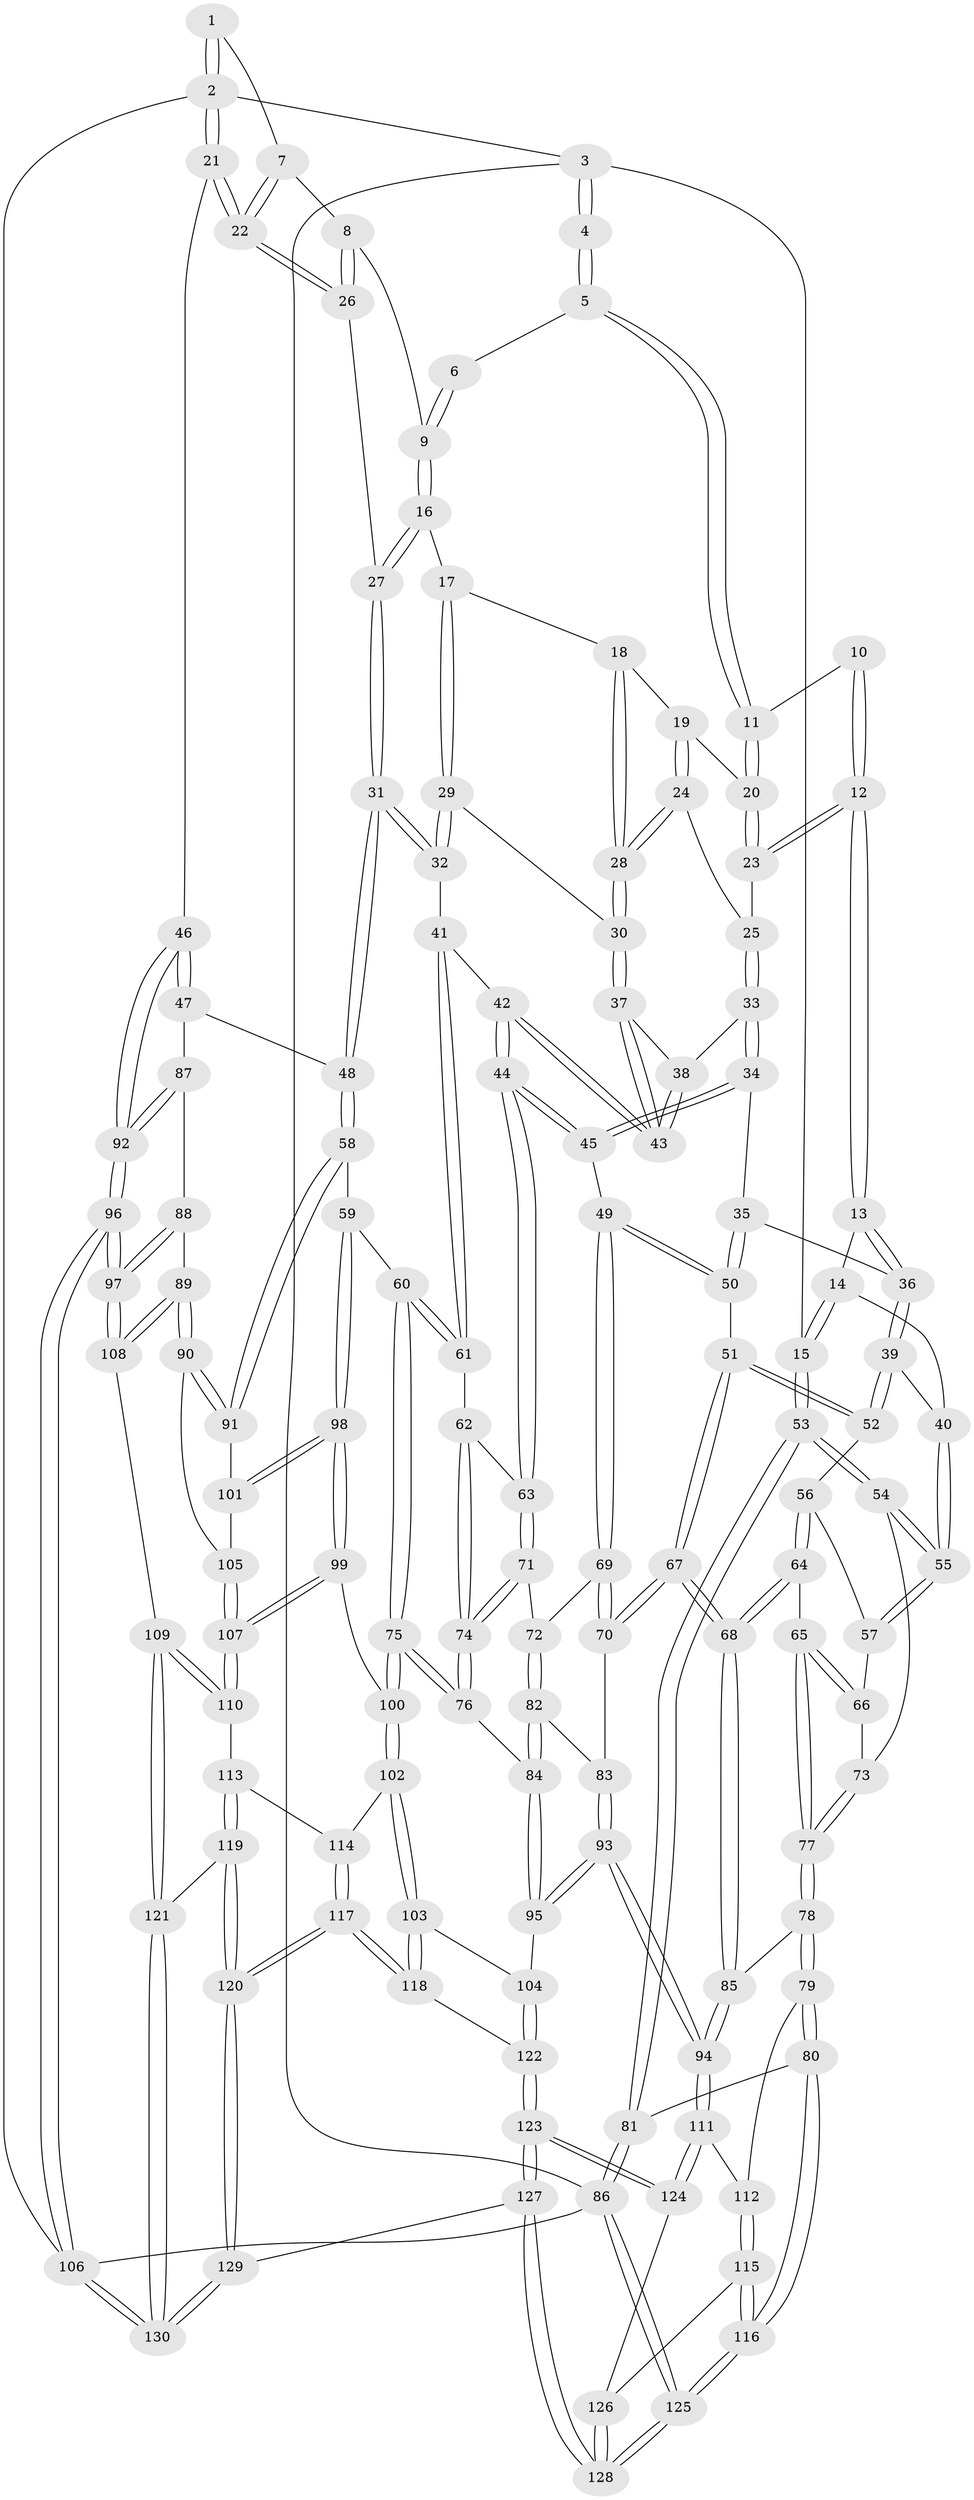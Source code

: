 // Generated by graph-tools (version 1.1) at 2025/27/03/09/25 03:27:09]
// undirected, 130 vertices, 322 edges
graph export_dot {
graph [start="1"]
  node [color=gray90,style=filled];
  1 [pos="+0.9915880045221197+0"];
  2 [pos="+1+0"];
  3 [pos="+0+0"];
  4 [pos="+0.18722452937432765+0"];
  5 [pos="+0.5688335242124678+0"];
  6 [pos="+0.8382384742877226+0"];
  7 [pos="+0.9666510128299202+0.09952487332761613"];
  8 [pos="+0.86334438331838+0.09735854930404587"];
  9 [pos="+0.8370732233722885+0.06884151201564362"];
  10 [pos="+0.27980971611688077+0.04359936388481088"];
  11 [pos="+0.5584021982975403+0"];
  12 [pos="+0.2905765200965926+0.16311391157095223"];
  13 [pos="+0.26801937311858137+0.17461917487754366"];
  14 [pos="+0.09551381447345392+0.12627742749885423"];
  15 [pos="+0+0"];
  16 [pos="+0.7951510309591061+0.11451285085300997"];
  17 [pos="+0.6906506861992592+0.16164004573069465"];
  18 [pos="+0.6534352891985317+0.11846451243798398"];
  19 [pos="+0.5704522696528748+0"];
  20 [pos="+0.554787830832938+0"];
  21 [pos="+1+0.31116023388455427"];
  22 [pos="+1+0.3058855930770876"];
  23 [pos="+0.33022984847447784+0.16117169318444857"];
  24 [pos="+0.5093667892012287+0.21115572774985406"];
  25 [pos="+0.39174956493852936+0.2019435832563897"];
  26 [pos="+0.9344743706571198+0.22226239922352936"];
  27 [pos="+0.8176950306883155+0.27021246226171813"];
  28 [pos="+0.5260537120866823+0.22778009157853282"];
  29 [pos="+0.6851427036917009+0.2349029234374869"];
  30 [pos="+0.5310483040839729+0.23467396773202515"];
  31 [pos="+0.7452416716049941+0.3392649993683265"];
  32 [pos="+0.7432204029255208+0.33856743756956365"];
  33 [pos="+0.4061681398289156+0.29723427912694717"];
  34 [pos="+0.39972967183013636+0.35268904477341256"];
  35 [pos="+0.28449279516995296+0.3339561787798024"];
  36 [pos="+0.24687229274931083+0.3154526954007461"];
  37 [pos="+0.530136465135003+0.2868386441701202"];
  38 [pos="+0.4134438025883417+0.29765757025789485"];
  39 [pos="+0.22877321616583746+0.33566997471971455"];
  40 [pos="+0.07308618172066852+0.35056697274783255"];
  41 [pos="+0.7121405866560364+0.35127091670979"];
  42 [pos="+0.543475150799208+0.38607840713886504"];
  43 [pos="+0.5330821466719088+0.3238935012750357"];
  44 [pos="+0.5216683852869825+0.41478289987861244"];
  45 [pos="+0.4372114197998606+0.41192018758831184"];
  46 [pos="+1+0.3976289338150095"];
  47 [pos="+0.8529345715939951+0.4820015696475619"];
  48 [pos="+0.8481871863474731+0.4821179821501394"];
  49 [pos="+0.3983696702630164+0.44557173728353905"];
  50 [pos="+0.3440522213273138+0.4369202286962887"];
  51 [pos="+0.26447704144833645+0.4615767877266796"];
  52 [pos="+0.23315348141990072+0.4451133035524591"];
  53 [pos="+0+0.43122684250600246"];
  54 [pos="+0+0.4214610721252807"];
  55 [pos="+0.010814849778114298+0.40873867367538486"];
  56 [pos="+0.22084340930479918+0.4543013806453519"];
  57 [pos="+0.16550856922351642+0.4610211756779366"];
  58 [pos="+0.820624763635612+0.5176644966246812"];
  59 [pos="+0.8189756758679155+0.5189122993471803"];
  60 [pos="+0.6593796618173337+0.5409967643473343"];
  61 [pos="+0.6313738097097297+0.5141047753888025"];
  62 [pos="+0.6164926916046549+0.5079856197996682"];
  63 [pos="+0.5277175461072596+0.4338725998320188"];
  64 [pos="+0.19904904669204349+0.5538938350949277"];
  65 [pos="+0.19209070288922872+0.557243187770488"];
  66 [pos="+0.15061361954329433+0.5116535232475551"];
  67 [pos="+0.3184168363381679+0.5780890295235536"];
  68 [pos="+0.3097438351783958+0.5851938889150314"];
  69 [pos="+0.38404924197005175+0.5107590952492395"];
  70 [pos="+0.35248292787516994+0.571850182905174"];
  71 [pos="+0.5025380476105212+0.5421935912549645"];
  72 [pos="+0.5009581049278918+0.542557743995609"];
  73 [pos="+0.07687030223282115+0.5307905181414955"];
  74 [pos="+0.5344357130858037+0.5975673795427451"];
  75 [pos="+0.607402700565858+0.67716950665955"];
  76 [pos="+0.5407100620906146+0.62225683869766"];
  77 [pos="+0.12083191457049207+0.6339776048712648"];
  78 [pos="+0.11712266196491454+0.6650693673367349"];
  79 [pos="+0.10578704850133862+0.6914896689033747"];
  80 [pos="+0.06915605898030532+0.7054768430286282"];
  81 [pos="+0+0.6678574060650437"];
  82 [pos="+0.4030133170978841+0.5965229821561188"];
  83 [pos="+0.37770415294140075+0.5889926024478599"];
  84 [pos="+0.4551285599430422+0.6450233576231376"];
  85 [pos="+0.29532093916951385+0.6183741333897578"];
  86 [pos="+0+1"];
  87 [pos="+0.9304887206347007+0.6248287559747885"];
  88 [pos="+0.9250287673723454+0.6421718650932021"];
  89 [pos="+0.9054328150933271+0.6969240660908901"];
  90 [pos="+0.8858419673686114+0.6873478408221672"];
  91 [pos="+0.8657529428728006+0.6644528922594884"];
  92 [pos="+1+0.7598864189369017"];
  93 [pos="+0.3880554350879595+0.7904361101066436"];
  94 [pos="+0.30307243916792326+0.8093834268153113"];
  95 [pos="+0.41869902064971554+0.7892538808988377"];
  96 [pos="+1+0.794427316176642"];
  97 [pos="+1+0.8102756420334238"];
  98 [pos="+0.7402327700410318+0.6762235213784532"];
  99 [pos="+0.7349810416867585+0.6828218350261235"];
  100 [pos="+0.613604865376354+0.6928478005450992"];
  101 [pos="+0.8269888608903805+0.6853811141582998"];
  102 [pos="+0.609509643083831+0.7033201527364787"];
  103 [pos="+0.5350757335398213+0.7810351959085572"];
  104 [pos="+0.42075254858288474+0.7899266466670674"];
  105 [pos="+0.8384458500059704+0.7192967974269228"];
  106 [pos="+1+1"];
  107 [pos="+0.7976589625004257+0.789843232357307"];
  108 [pos="+1+0.8208104313958772"];
  109 [pos="+0.8981986483741811+0.8671186499127344"];
  110 [pos="+0.8019436551259371+0.8047896031534407"];
  111 [pos="+0.29536957405245745+0.8148966181273265"];
  112 [pos="+0.1698918767808913+0.7380235746158768"];
  113 [pos="+0.7597790229952346+0.81982292888938"];
  114 [pos="+0.6799889688196786+0.8057265081930322"];
  115 [pos="+0.08060100344488728+0.9418648500672141"];
  116 [pos="+0.057307143022739954+0.9517148160443583"];
  117 [pos="+0.6173837541373308+0.9296046057045261"];
  118 [pos="+0.60035515245239+0.9107174863468247"];
  119 [pos="+0.7178322456379146+0.8804052545398084"];
  120 [pos="+0.6374656823750365+0.9743033728736243"];
  121 [pos="+0.8646330969316534+0.9417983001468486"];
  122 [pos="+0.4640666074325643+0.9095528187378072"];
  123 [pos="+0.4183487748260368+1"];
  124 [pos="+0.2934896070761687+0.8207314521856004"];
  125 [pos="+0+1"];
  126 [pos="+0.20839862596262146+0.8965337718791678"];
  127 [pos="+0.4306180492565817+1"];
  128 [pos="+0.31277395029568544+1"];
  129 [pos="+0.6751695204704493+1"];
  130 [pos="+0.7393937106737963+1"];
  1 -- 2;
  1 -- 2;
  1 -- 7;
  2 -- 3;
  2 -- 21;
  2 -- 21;
  2 -- 106;
  3 -- 4;
  3 -- 4;
  3 -- 15;
  3 -- 86;
  4 -- 5;
  4 -- 5;
  5 -- 6;
  5 -- 11;
  5 -- 11;
  6 -- 9;
  6 -- 9;
  7 -- 8;
  7 -- 22;
  7 -- 22;
  8 -- 9;
  8 -- 26;
  8 -- 26;
  9 -- 16;
  9 -- 16;
  10 -- 11;
  10 -- 12;
  10 -- 12;
  11 -- 20;
  11 -- 20;
  12 -- 13;
  12 -- 13;
  12 -- 23;
  12 -- 23;
  13 -- 14;
  13 -- 36;
  13 -- 36;
  14 -- 15;
  14 -- 15;
  14 -- 40;
  15 -- 53;
  15 -- 53;
  16 -- 17;
  16 -- 27;
  16 -- 27;
  17 -- 18;
  17 -- 29;
  17 -- 29;
  18 -- 19;
  18 -- 28;
  18 -- 28;
  19 -- 20;
  19 -- 24;
  19 -- 24;
  20 -- 23;
  20 -- 23;
  21 -- 22;
  21 -- 22;
  21 -- 46;
  22 -- 26;
  22 -- 26;
  23 -- 25;
  24 -- 25;
  24 -- 28;
  24 -- 28;
  25 -- 33;
  25 -- 33;
  26 -- 27;
  27 -- 31;
  27 -- 31;
  28 -- 30;
  28 -- 30;
  29 -- 30;
  29 -- 32;
  29 -- 32;
  30 -- 37;
  30 -- 37;
  31 -- 32;
  31 -- 32;
  31 -- 48;
  31 -- 48;
  32 -- 41;
  33 -- 34;
  33 -- 34;
  33 -- 38;
  34 -- 35;
  34 -- 45;
  34 -- 45;
  35 -- 36;
  35 -- 50;
  35 -- 50;
  36 -- 39;
  36 -- 39;
  37 -- 38;
  37 -- 43;
  37 -- 43;
  38 -- 43;
  38 -- 43;
  39 -- 40;
  39 -- 52;
  39 -- 52;
  40 -- 55;
  40 -- 55;
  41 -- 42;
  41 -- 61;
  41 -- 61;
  42 -- 43;
  42 -- 43;
  42 -- 44;
  42 -- 44;
  44 -- 45;
  44 -- 45;
  44 -- 63;
  44 -- 63;
  45 -- 49;
  46 -- 47;
  46 -- 47;
  46 -- 92;
  46 -- 92;
  47 -- 48;
  47 -- 87;
  48 -- 58;
  48 -- 58;
  49 -- 50;
  49 -- 50;
  49 -- 69;
  49 -- 69;
  50 -- 51;
  51 -- 52;
  51 -- 52;
  51 -- 67;
  51 -- 67;
  52 -- 56;
  53 -- 54;
  53 -- 54;
  53 -- 81;
  53 -- 81;
  54 -- 55;
  54 -- 55;
  54 -- 73;
  55 -- 57;
  55 -- 57;
  56 -- 57;
  56 -- 64;
  56 -- 64;
  57 -- 66;
  58 -- 59;
  58 -- 91;
  58 -- 91;
  59 -- 60;
  59 -- 98;
  59 -- 98;
  60 -- 61;
  60 -- 61;
  60 -- 75;
  60 -- 75;
  61 -- 62;
  62 -- 63;
  62 -- 74;
  62 -- 74;
  63 -- 71;
  63 -- 71;
  64 -- 65;
  64 -- 68;
  64 -- 68;
  65 -- 66;
  65 -- 66;
  65 -- 77;
  65 -- 77;
  66 -- 73;
  67 -- 68;
  67 -- 68;
  67 -- 70;
  67 -- 70;
  68 -- 85;
  68 -- 85;
  69 -- 70;
  69 -- 70;
  69 -- 72;
  70 -- 83;
  71 -- 72;
  71 -- 74;
  71 -- 74;
  72 -- 82;
  72 -- 82;
  73 -- 77;
  73 -- 77;
  74 -- 76;
  74 -- 76;
  75 -- 76;
  75 -- 76;
  75 -- 100;
  75 -- 100;
  76 -- 84;
  77 -- 78;
  77 -- 78;
  78 -- 79;
  78 -- 79;
  78 -- 85;
  79 -- 80;
  79 -- 80;
  79 -- 112;
  80 -- 81;
  80 -- 116;
  80 -- 116;
  81 -- 86;
  81 -- 86;
  82 -- 83;
  82 -- 84;
  82 -- 84;
  83 -- 93;
  83 -- 93;
  84 -- 95;
  84 -- 95;
  85 -- 94;
  85 -- 94;
  86 -- 125;
  86 -- 125;
  86 -- 106;
  87 -- 88;
  87 -- 92;
  87 -- 92;
  88 -- 89;
  88 -- 97;
  88 -- 97;
  89 -- 90;
  89 -- 90;
  89 -- 108;
  89 -- 108;
  90 -- 91;
  90 -- 91;
  90 -- 105;
  91 -- 101;
  92 -- 96;
  92 -- 96;
  93 -- 94;
  93 -- 94;
  93 -- 95;
  93 -- 95;
  94 -- 111;
  94 -- 111;
  95 -- 104;
  96 -- 97;
  96 -- 97;
  96 -- 106;
  96 -- 106;
  97 -- 108;
  97 -- 108;
  98 -- 99;
  98 -- 99;
  98 -- 101;
  98 -- 101;
  99 -- 100;
  99 -- 107;
  99 -- 107;
  100 -- 102;
  100 -- 102;
  101 -- 105;
  102 -- 103;
  102 -- 103;
  102 -- 114;
  103 -- 104;
  103 -- 118;
  103 -- 118;
  104 -- 122;
  104 -- 122;
  105 -- 107;
  105 -- 107;
  106 -- 130;
  106 -- 130;
  107 -- 110;
  107 -- 110;
  108 -- 109;
  109 -- 110;
  109 -- 110;
  109 -- 121;
  109 -- 121;
  110 -- 113;
  111 -- 112;
  111 -- 124;
  111 -- 124;
  112 -- 115;
  112 -- 115;
  113 -- 114;
  113 -- 119;
  113 -- 119;
  114 -- 117;
  114 -- 117;
  115 -- 116;
  115 -- 116;
  115 -- 126;
  116 -- 125;
  116 -- 125;
  117 -- 118;
  117 -- 118;
  117 -- 120;
  117 -- 120;
  118 -- 122;
  119 -- 120;
  119 -- 120;
  119 -- 121;
  120 -- 129;
  120 -- 129;
  121 -- 130;
  121 -- 130;
  122 -- 123;
  122 -- 123;
  123 -- 124;
  123 -- 124;
  123 -- 127;
  123 -- 127;
  124 -- 126;
  125 -- 128;
  125 -- 128;
  126 -- 128;
  126 -- 128;
  127 -- 128;
  127 -- 128;
  127 -- 129;
  129 -- 130;
  129 -- 130;
}
